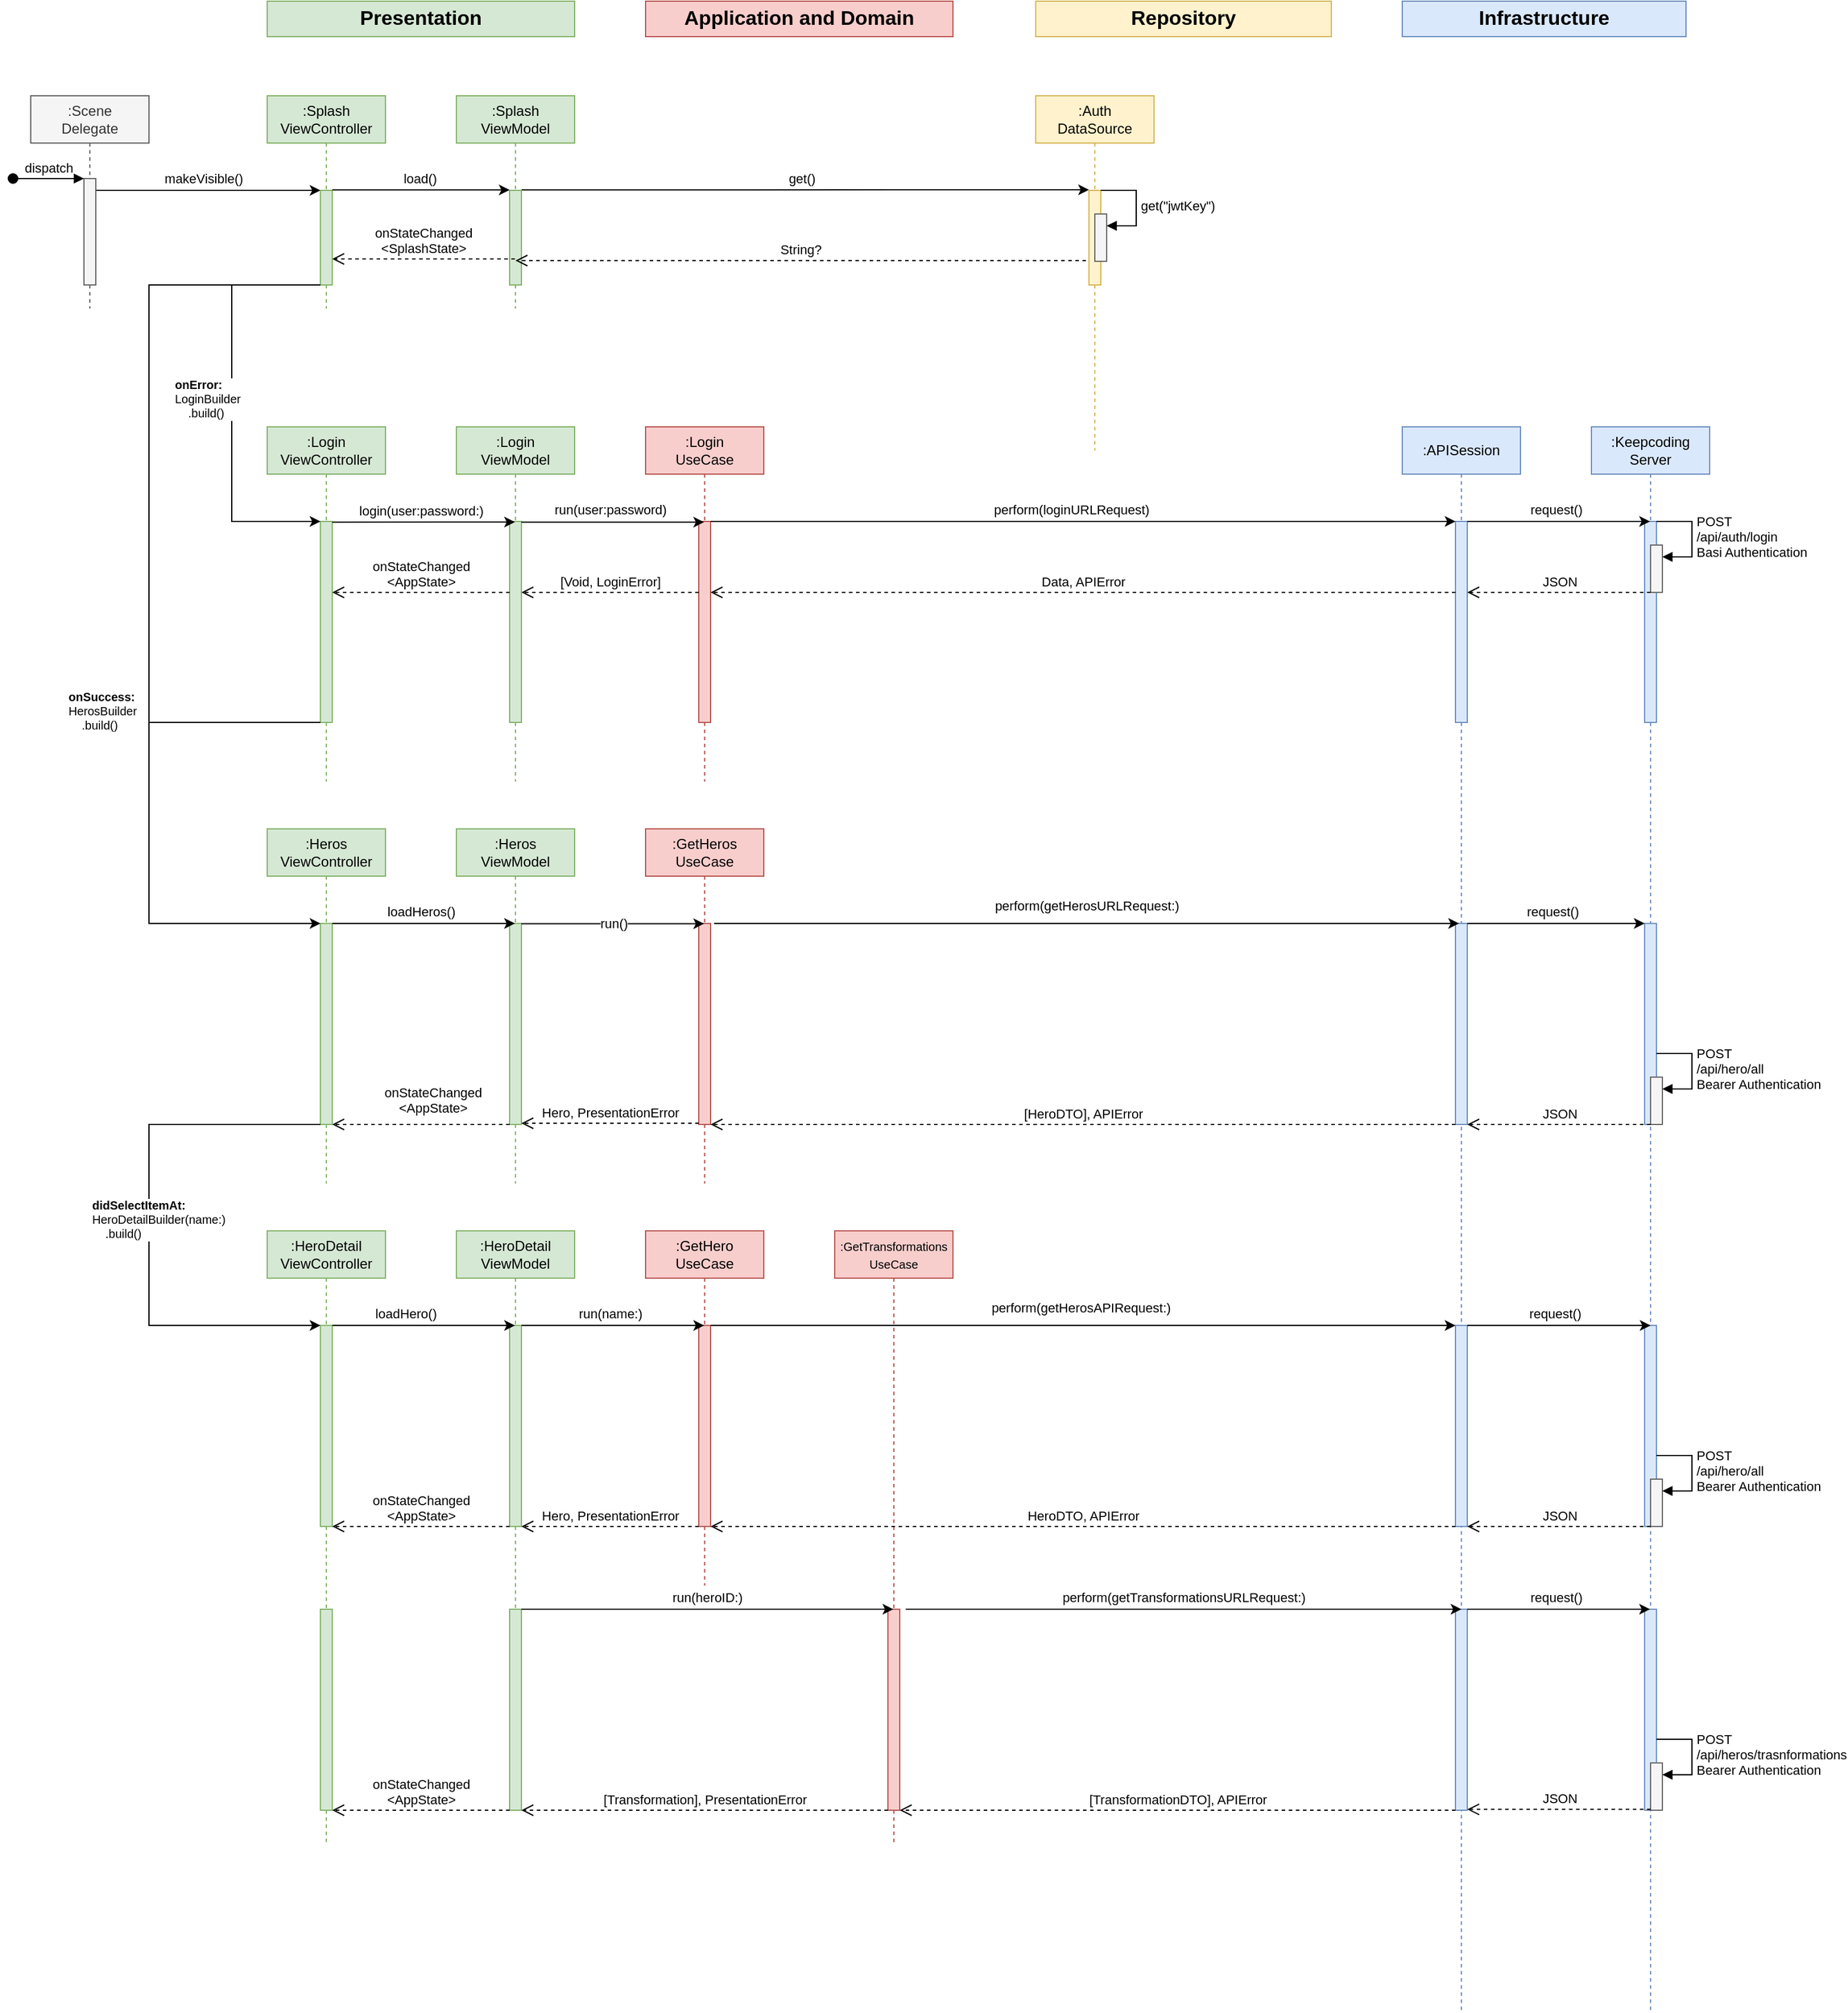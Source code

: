 <mxfile version="27.0.5">
  <diagram name="Page-1" id="2YBvvXClWsGukQMizWep">
    <mxGraphModel dx="1394" dy="775" grid="1" gridSize="10" guides="1" tooltips="1" connect="1" arrows="1" fold="1" page="1" pageScale="1" pageWidth="850" pageHeight="1100" math="0" shadow="0">
      <root>
        <mxCell id="0" />
        <mxCell id="1" parent="0" />
        <mxCell id="-SXkkcP5f_q2AOX-nkuU-11" value="makeVisible()" style="edgeStyle=elbowEdgeStyle;rounded=0;orthogonalLoop=1;jettySize=auto;html=1;elbow=horizontal;curved=0;" parent="1" source="aM9ryv3xv72pqoxQDRHE-1" edge="1">
          <mxGeometry x="-0.014" y="10" relative="1" as="geometry">
            <mxPoint x="330" y="200" as="sourcePoint" />
            <mxPoint x="505" y="199.997" as="targetPoint" />
            <mxPoint as="offset" />
            <Array as="points">
              <mxPoint x="360" y="210" />
            </Array>
          </mxGeometry>
        </mxCell>
        <mxCell id="aM9ryv3xv72pqoxQDRHE-1" value=":Scene&lt;div&gt;Delegate&lt;/div&gt;" style="shape=umlLifeline;perimeter=lifelinePerimeter;whiteSpace=wrap;html=1;container=0;dropTarget=0;collapsible=0;recursiveResize=0;outlineConnect=0;portConstraint=eastwest;newEdgeStyle={&quot;edgeStyle&quot;:&quot;elbowEdgeStyle&quot;,&quot;elbow&quot;:&quot;vertical&quot;,&quot;curved&quot;:0,&quot;rounded&quot;:0};fillColor=#f5f5f5;fontColor=#333333;strokeColor=#666666;" parent="1" vertex="1">
          <mxGeometry x="260" y="120" width="100" height="180" as="geometry" />
        </mxCell>
        <mxCell id="aM9ryv3xv72pqoxQDRHE-2" value="" style="html=1;points=[];perimeter=orthogonalPerimeter;outlineConnect=0;targetShapes=umlLifeline;portConstraint=eastwest;newEdgeStyle={&quot;edgeStyle&quot;:&quot;elbowEdgeStyle&quot;,&quot;elbow&quot;:&quot;vertical&quot;,&quot;curved&quot;:0,&quot;rounded&quot;:0};fillColor=#f5f5f5;fontColor=#333333;strokeColor=#666666;" parent="aM9ryv3xv72pqoxQDRHE-1" vertex="1">
          <mxGeometry x="45" y="70" width="10" height="90" as="geometry" />
        </mxCell>
        <mxCell id="aM9ryv3xv72pqoxQDRHE-3" value="dispatch" style="html=1;verticalAlign=bottom;startArrow=oval;endArrow=block;startSize=8;edgeStyle=elbowEdgeStyle;elbow=vertical;curved=0;rounded=0;" parent="aM9ryv3xv72pqoxQDRHE-1" target="aM9ryv3xv72pqoxQDRHE-2" edge="1">
          <mxGeometry relative="1" as="geometry">
            <mxPoint x="-15" y="70" as="sourcePoint" />
          </mxGeometry>
        </mxCell>
        <mxCell id="aM9ryv3xv72pqoxQDRHE-5" value=":Login&lt;div&gt;ViewController&lt;/div&gt;" style="shape=umlLifeline;perimeter=lifelinePerimeter;whiteSpace=wrap;html=1;container=0;dropTarget=0;collapsible=0;recursiveResize=0;outlineConnect=0;portConstraint=eastwest;newEdgeStyle={&quot;edgeStyle&quot;:&quot;elbowEdgeStyle&quot;,&quot;elbow&quot;:&quot;vertical&quot;,&quot;curved&quot;:0,&quot;rounded&quot;:0};fillColor=#d5e8d4;strokeColor=#82b366;" parent="1" vertex="1">
          <mxGeometry x="460" y="400" width="100" height="300" as="geometry" />
        </mxCell>
        <mxCell id="aM9ryv3xv72pqoxQDRHE-6" value="" style="html=1;points=[];perimeter=orthogonalPerimeter;outlineConnect=0;targetShapes=umlLifeline;portConstraint=eastwest;newEdgeStyle={&quot;edgeStyle&quot;:&quot;elbowEdgeStyle&quot;,&quot;elbow&quot;:&quot;vertical&quot;,&quot;curved&quot;:0,&quot;rounded&quot;:0};fillColor=#d5e8d4;strokeColor=#82b366;" parent="aM9ryv3xv72pqoxQDRHE-5" vertex="1">
          <mxGeometry x="45" y="80" width="10" height="170" as="geometry" />
        </mxCell>
        <mxCell id="2vcO9atcq3-CdVQeZ948-4" value=":Heros&lt;div&gt;ViewController&lt;/div&gt;" style="shape=umlLifeline;perimeter=lifelinePerimeter;whiteSpace=wrap;html=1;container=0;dropTarget=0;collapsible=0;recursiveResize=0;outlineConnect=0;portConstraint=eastwest;newEdgeStyle={&quot;edgeStyle&quot;:&quot;elbowEdgeStyle&quot;,&quot;elbow&quot;:&quot;vertical&quot;,&quot;curved&quot;:0,&quot;rounded&quot;:0};fillColor=#d5e8d4;strokeColor=#82b366;" parent="1" vertex="1">
          <mxGeometry x="460" y="740" width="100" height="300" as="geometry" />
        </mxCell>
        <mxCell id="2vcO9atcq3-CdVQeZ948-5" value="" style="html=1;points=[];perimeter=orthogonalPerimeter;outlineConnect=0;targetShapes=umlLifeline;portConstraint=eastwest;newEdgeStyle={&quot;edgeStyle&quot;:&quot;elbowEdgeStyle&quot;,&quot;elbow&quot;:&quot;vertical&quot;,&quot;curved&quot;:0,&quot;rounded&quot;:0};fillColor=#d5e8d4;strokeColor=#82b366;" parent="2vcO9atcq3-CdVQeZ948-4" vertex="1">
          <mxGeometry x="45" y="80" width="10" height="170" as="geometry" />
        </mxCell>
        <mxCell id="2vcO9atcq3-CdVQeZ948-6" value=":Hero&lt;span style=&quot;background-color: transparent; color: light-dark(rgb(0, 0, 0), rgb(255, 255, 255));&quot;&gt;Detail&lt;/span&gt;&lt;div&gt;&lt;span style=&quot;background-color: transparent; color: light-dark(rgb(0, 0, 0), rgb(255, 255, 255));&quot;&gt;ViewController&lt;/span&gt;&lt;/div&gt;" style="shape=umlLifeline;perimeter=lifelinePerimeter;whiteSpace=wrap;html=1;container=0;dropTarget=0;collapsible=0;recursiveResize=0;outlineConnect=0;portConstraint=eastwest;newEdgeStyle={&quot;edgeStyle&quot;:&quot;elbowEdgeStyle&quot;,&quot;elbow&quot;:&quot;vertical&quot;,&quot;curved&quot;:0,&quot;rounded&quot;:0};fillColor=#d5e8d4;strokeColor=#82b366;" parent="1" vertex="1">
          <mxGeometry x="460" y="1080" width="100" height="520" as="geometry" />
        </mxCell>
        <mxCell id="2vcO9atcq3-CdVQeZ948-7" value="" style="html=1;points=[];perimeter=orthogonalPerimeter;outlineConnect=0;targetShapes=umlLifeline;portConstraint=eastwest;newEdgeStyle={&quot;edgeStyle&quot;:&quot;elbowEdgeStyle&quot;,&quot;elbow&quot;:&quot;vertical&quot;,&quot;curved&quot;:0,&quot;rounded&quot;:0};fillColor=#d5e8d4;strokeColor=#82b366;" parent="2vcO9atcq3-CdVQeZ948-6" vertex="1">
          <mxGeometry x="45" y="80" width="10" height="170" as="geometry" />
        </mxCell>
        <mxCell id="2vcO9atcq3-CdVQeZ948-10" value=":Login&lt;div&gt;UseCase&lt;/div&gt;" style="shape=umlLifeline;perimeter=lifelinePerimeter;whiteSpace=wrap;html=1;container=0;dropTarget=0;collapsible=0;recursiveResize=0;outlineConnect=0;portConstraint=eastwest;newEdgeStyle={&quot;edgeStyle&quot;:&quot;elbowEdgeStyle&quot;,&quot;elbow&quot;:&quot;vertical&quot;,&quot;curved&quot;:0,&quot;rounded&quot;:0};fillColor=#f8cecc;strokeColor=#b85450;" parent="1" vertex="1">
          <mxGeometry x="780" y="400" width="100" height="300" as="geometry" />
        </mxCell>
        <mxCell id="2vcO9atcq3-CdVQeZ948-11" value="" style="html=1;points=[];perimeter=orthogonalPerimeter;outlineConnect=0;targetShapes=umlLifeline;portConstraint=eastwest;newEdgeStyle={&quot;edgeStyle&quot;:&quot;elbowEdgeStyle&quot;,&quot;elbow&quot;:&quot;vertical&quot;,&quot;curved&quot;:0,&quot;rounded&quot;:0};fillColor=#f8cecc;strokeColor=#b85450;" parent="2vcO9atcq3-CdVQeZ948-10" vertex="1">
          <mxGeometry x="45" y="80" width="10" height="170" as="geometry" />
        </mxCell>
        <mxCell id="2vcO9atcq3-CdVQeZ948-12" value=":GetHeros&lt;div&gt;UseCase&lt;/div&gt;" style="shape=umlLifeline;perimeter=lifelinePerimeter;whiteSpace=wrap;html=1;container=0;dropTarget=0;collapsible=0;recursiveResize=0;outlineConnect=0;portConstraint=eastwest;newEdgeStyle={&quot;edgeStyle&quot;:&quot;elbowEdgeStyle&quot;,&quot;elbow&quot;:&quot;vertical&quot;,&quot;curved&quot;:0,&quot;rounded&quot;:0};fillColor=#f8cecc;strokeColor=#b85450;" parent="1" vertex="1">
          <mxGeometry x="780" y="740" width="100" height="300" as="geometry" />
        </mxCell>
        <mxCell id="2vcO9atcq3-CdVQeZ948-13" value="" style="html=1;points=[];perimeter=orthogonalPerimeter;outlineConnect=0;targetShapes=umlLifeline;portConstraint=eastwest;newEdgeStyle={&quot;edgeStyle&quot;:&quot;elbowEdgeStyle&quot;,&quot;elbow&quot;:&quot;vertical&quot;,&quot;curved&quot;:0,&quot;rounded&quot;:0};fillColor=#f8cecc;strokeColor=#b85450;" parent="2vcO9atcq3-CdVQeZ948-12" vertex="1">
          <mxGeometry x="45" y="80" width="10" height="170" as="geometry" />
        </mxCell>
        <mxCell id="2vcO9atcq3-CdVQeZ948-14" value=":GetHero&lt;div&gt;UseCase&lt;/div&gt;" style="shape=umlLifeline;perimeter=lifelinePerimeter;whiteSpace=wrap;html=1;container=0;dropTarget=0;collapsible=0;recursiveResize=0;outlineConnect=0;portConstraint=eastwest;newEdgeStyle={&quot;edgeStyle&quot;:&quot;elbowEdgeStyle&quot;,&quot;elbow&quot;:&quot;vertical&quot;,&quot;curved&quot;:0,&quot;rounded&quot;:0};fillColor=#f8cecc;strokeColor=#b85450;" parent="1" vertex="1">
          <mxGeometry x="780" y="1080" width="100" height="300" as="geometry" />
        </mxCell>
        <mxCell id="2vcO9atcq3-CdVQeZ948-15" value="" style="html=1;points=[];perimeter=orthogonalPerimeter;outlineConnect=0;targetShapes=umlLifeline;portConstraint=eastwest;newEdgeStyle={&quot;edgeStyle&quot;:&quot;elbowEdgeStyle&quot;,&quot;elbow&quot;:&quot;vertical&quot;,&quot;curved&quot;:0,&quot;rounded&quot;:0};fillColor=#f8cecc;strokeColor=#b85450;" parent="2vcO9atcq3-CdVQeZ948-14" vertex="1">
          <mxGeometry x="45" y="80" width="10" height="170" as="geometry" />
        </mxCell>
        <mxCell id="2vcO9atcq3-CdVQeZ948-16" value="&lt;font style=&quot;font-size: 10px;&quot;&gt;:GetTransformations&lt;/font&gt;&lt;div&gt;&lt;font style=&quot;font-size: 10px;&quot;&gt;UseCase&lt;/font&gt;&lt;/div&gt;" style="shape=umlLifeline;perimeter=lifelinePerimeter;whiteSpace=wrap;html=1;container=0;dropTarget=0;collapsible=0;recursiveResize=0;outlineConnect=0;portConstraint=eastwest;newEdgeStyle={&quot;edgeStyle&quot;:&quot;elbowEdgeStyle&quot;,&quot;elbow&quot;:&quot;vertical&quot;,&quot;curved&quot;:0,&quot;rounded&quot;:0};fillColor=#f8cecc;strokeColor=#b85450;" parent="1" vertex="1">
          <mxGeometry x="940" y="1080" width="100" height="520" as="geometry" />
        </mxCell>
        <mxCell id="2vcO9atcq3-CdVQeZ948-17" value="" style="html=1;points=[];perimeter=orthogonalPerimeter;outlineConnect=0;targetShapes=umlLifeline;portConstraint=eastwest;newEdgeStyle={&quot;edgeStyle&quot;:&quot;elbowEdgeStyle&quot;,&quot;elbow&quot;:&quot;vertical&quot;,&quot;curved&quot;:0,&quot;rounded&quot;:0};fillColor=#f8cecc;strokeColor=#b85450;" parent="2vcO9atcq3-CdVQeZ948-16" vertex="1">
          <mxGeometry x="45" y="320" width="10" height="170" as="geometry" />
        </mxCell>
        <mxCell id="2vcO9atcq3-CdVQeZ948-20" value=":Login&lt;div&gt;ViewModel&lt;/div&gt;" style="shape=umlLifeline;perimeter=lifelinePerimeter;whiteSpace=wrap;html=1;container=0;dropTarget=0;collapsible=0;recursiveResize=0;outlineConnect=0;portConstraint=eastwest;newEdgeStyle={&quot;edgeStyle&quot;:&quot;elbowEdgeStyle&quot;,&quot;elbow&quot;:&quot;vertical&quot;,&quot;curved&quot;:0,&quot;rounded&quot;:0};fillColor=#d5e8d4;strokeColor=#82b366;" parent="1" vertex="1">
          <mxGeometry x="620" y="400" width="100" height="300" as="geometry" />
        </mxCell>
        <mxCell id="2vcO9atcq3-CdVQeZ948-21" value="" style="html=1;points=[];perimeter=orthogonalPerimeter;outlineConnect=0;targetShapes=umlLifeline;portConstraint=eastwest;newEdgeStyle={&quot;edgeStyle&quot;:&quot;elbowEdgeStyle&quot;,&quot;elbow&quot;:&quot;vertical&quot;,&quot;curved&quot;:0,&quot;rounded&quot;:0};fillColor=#d5e8d4;strokeColor=#82b366;" parent="2vcO9atcq3-CdVQeZ948-20" vertex="1">
          <mxGeometry x="45" y="80" width="10" height="170" as="geometry" />
        </mxCell>
        <mxCell id="2vcO9atcq3-CdVQeZ948-24" value=":Keepcoding&lt;br&gt;&lt;div&gt;Server&lt;/div&gt;" style="shape=umlLifeline;perimeter=lifelinePerimeter;whiteSpace=wrap;html=1;container=0;dropTarget=0;collapsible=0;recursiveResize=0;outlineConnect=0;portConstraint=eastwest;newEdgeStyle={&quot;edgeStyle&quot;:&quot;elbowEdgeStyle&quot;,&quot;elbow&quot;:&quot;vertical&quot;,&quot;curved&quot;:0,&quot;rounded&quot;:0};fillColor=#dae8fc;strokeColor=#6c8ebf;" parent="1" vertex="1">
          <mxGeometry x="1580" y="400" width="100" height="1340" as="geometry" />
        </mxCell>
        <mxCell id="2vcO9atcq3-CdVQeZ948-25" value="" style="html=1;points=[];perimeter=orthogonalPerimeter;outlineConnect=0;targetShapes=umlLifeline;portConstraint=eastwest;newEdgeStyle={&quot;edgeStyle&quot;:&quot;elbowEdgeStyle&quot;,&quot;elbow&quot;:&quot;vertical&quot;,&quot;curved&quot;:0,&quot;rounded&quot;:0};fillColor=#dae8fc;strokeColor=#6c8ebf;" parent="2vcO9atcq3-CdVQeZ948-24" vertex="1">
          <mxGeometry x="45" y="80" width="10" height="170" as="geometry" />
        </mxCell>
        <mxCell id="2vcO9atcq3-CdVQeZ948-62" value="" style="html=1;points=[[0,0,0,0,5],[0,1,0,0,-5],[1,0,0,0,5],[1,1,0,0,-5]];perimeter=orthogonalPerimeter;outlineConnect=0;targetShapes=umlLifeline;portConstraint=eastwest;newEdgeStyle={&quot;curved&quot;:0,&quot;rounded&quot;:0};fillColor=#f5f5f5;strokeColor=#666666;fontColor=#333333;" parent="2vcO9atcq3-CdVQeZ948-24" vertex="1">
          <mxGeometry x="50" y="100" width="10" height="40" as="geometry" />
        </mxCell>
        <mxCell id="2vcO9atcq3-CdVQeZ948-63" value="POST&lt;div&gt;/api/auth/login&lt;/div&gt;&lt;div&gt;Basi Authentication&lt;/div&gt;" style="html=1;align=left;spacingLeft=2;endArrow=block;rounded=0;edgeStyle=orthogonalEdgeStyle;curved=0;rounded=0;" parent="2vcO9atcq3-CdVQeZ948-24" target="2vcO9atcq3-CdVQeZ948-62" edge="1">
          <mxGeometry relative="1" as="geometry">
            <mxPoint x="55" y="80" as="sourcePoint" />
            <Array as="points">
              <mxPoint x="85" y="110" />
            </Array>
          </mxGeometry>
        </mxCell>
        <mxCell id="2vcO9atcq3-CdVQeZ948-87" value="" style="html=1;points=[];perimeter=orthogonalPerimeter;outlineConnect=0;targetShapes=umlLifeline;portConstraint=eastwest;newEdgeStyle={&quot;edgeStyle&quot;:&quot;elbowEdgeStyle&quot;,&quot;elbow&quot;:&quot;vertical&quot;,&quot;curved&quot;:0,&quot;rounded&quot;:0};fillColor=#dae8fc;strokeColor=#6c8ebf;" parent="2vcO9atcq3-CdVQeZ948-24" vertex="1">
          <mxGeometry x="45" y="420" width="10" height="170" as="geometry" />
        </mxCell>
        <mxCell id="2vcO9atcq3-CdVQeZ948-84" value="" style="html=1;points=[[0,0,0,0,5],[0,1,0,0,-5],[1,0,0,0,5],[1,1,0,0,-5]];perimeter=orthogonalPerimeter;outlineConnect=0;targetShapes=umlLifeline;portConstraint=eastwest;newEdgeStyle={&quot;curved&quot;:0,&quot;rounded&quot;:0};fillColor=#f5f5f5;fontColor=#333333;strokeColor=#666666;" parent="2vcO9atcq3-CdVQeZ948-24" vertex="1">
          <mxGeometry x="50" y="550" width="10" height="40" as="geometry" />
        </mxCell>
        <mxCell id="2vcO9atcq3-CdVQeZ948-85" value="POST&lt;div&gt;/api/hero/all&lt;/div&gt;&lt;div&gt;Bearer Authentication&lt;/div&gt;" style="html=1;align=left;spacingLeft=2;endArrow=block;rounded=0;edgeStyle=orthogonalEdgeStyle;curved=0;rounded=0;" parent="2vcO9atcq3-CdVQeZ948-24" target="2vcO9atcq3-CdVQeZ948-84" edge="1">
          <mxGeometry relative="1" as="geometry">
            <mxPoint x="55" y="530" as="sourcePoint" />
            <Array as="points">
              <mxPoint x="85" y="560" />
            </Array>
          </mxGeometry>
        </mxCell>
        <mxCell id="W0oevVWpfDYC1-zcSMYY-36" value="" style="html=1;points=[];perimeter=orthogonalPerimeter;outlineConnect=0;targetShapes=umlLifeline;portConstraint=eastwest;newEdgeStyle={&quot;edgeStyle&quot;:&quot;elbowEdgeStyle&quot;,&quot;elbow&quot;:&quot;vertical&quot;,&quot;curved&quot;:0,&quot;rounded&quot;:0};fillColor=#dae8fc;strokeColor=#6c8ebf;" parent="2vcO9atcq3-CdVQeZ948-24" vertex="1">
          <mxGeometry x="45" y="760" width="10" height="170" as="geometry" />
        </mxCell>
        <mxCell id="W0oevVWpfDYC1-zcSMYY-37" value="" style="html=1;points=[[0,0,0,0,5],[0,1,0,0,-5],[1,0,0,0,5],[1,1,0,0,-5]];perimeter=orthogonalPerimeter;outlineConnect=0;targetShapes=umlLifeline;portConstraint=eastwest;newEdgeStyle={&quot;curved&quot;:0,&quot;rounded&quot;:0};fillColor=#f5f5f5;fontColor=#333333;strokeColor=#666666;" parent="2vcO9atcq3-CdVQeZ948-24" vertex="1">
          <mxGeometry x="50" y="890" width="10" height="40" as="geometry" />
        </mxCell>
        <mxCell id="W0oevVWpfDYC1-zcSMYY-38" value="POST&lt;div&gt;/api/hero/all&lt;/div&gt;&lt;div&gt;Bearer Authentication&lt;/div&gt;" style="html=1;align=left;spacingLeft=2;endArrow=block;rounded=0;edgeStyle=orthogonalEdgeStyle;curved=0;rounded=0;" parent="2vcO9atcq3-CdVQeZ948-24" target="W0oevVWpfDYC1-zcSMYY-37" edge="1">
          <mxGeometry relative="1" as="geometry">
            <mxPoint x="55" y="870" as="sourcePoint" />
            <Array as="points">
              <mxPoint x="85" y="900" />
            </Array>
          </mxGeometry>
        </mxCell>
        <mxCell id="W0oevVWpfDYC1-zcSMYY-68" value="" style="html=1;points=[];perimeter=orthogonalPerimeter;outlineConnect=0;targetShapes=umlLifeline;portConstraint=eastwest;newEdgeStyle={&quot;edgeStyle&quot;:&quot;elbowEdgeStyle&quot;,&quot;elbow&quot;:&quot;vertical&quot;,&quot;curved&quot;:0,&quot;rounded&quot;:0};fillColor=#dae8fc;strokeColor=#6c8ebf;" parent="2vcO9atcq3-CdVQeZ948-24" vertex="1">
          <mxGeometry x="45" y="1000" width="10" height="170" as="geometry" />
        </mxCell>
        <mxCell id="W0oevVWpfDYC1-zcSMYY-69" value="" style="html=1;points=[[0,0,0,0,5],[0,1,0,0,-5],[1,0,0,0,5],[1,1,0,0,-5]];perimeter=orthogonalPerimeter;outlineConnect=0;targetShapes=umlLifeline;portConstraint=eastwest;newEdgeStyle={&quot;curved&quot;:0,&quot;rounded&quot;:0};fillColor=#f5f5f5;fontColor=#333333;strokeColor=#666666;" parent="2vcO9atcq3-CdVQeZ948-24" vertex="1">
          <mxGeometry x="50" y="1130" width="10" height="40" as="geometry" />
        </mxCell>
        <mxCell id="W0oevVWpfDYC1-zcSMYY-70" value="POST&lt;div&gt;/api/heros/trasnformations&lt;/div&gt;&lt;div&gt;Bearer Authentication&lt;/div&gt;" style="html=1;align=left;spacingLeft=2;endArrow=block;rounded=0;edgeStyle=orthogonalEdgeStyle;curved=0;rounded=0;" parent="2vcO9atcq3-CdVQeZ948-24" target="W0oevVWpfDYC1-zcSMYY-69" edge="1">
          <mxGeometry relative="1" as="geometry">
            <mxPoint x="55" y="1110" as="sourcePoint" />
            <Array as="points">
              <mxPoint x="85" y="1140" />
            </Array>
          </mxGeometry>
        </mxCell>
        <mxCell id="2vcO9atcq3-CdVQeZ948-26" value=":Heros&lt;div&gt;ViewModel&lt;/div&gt;" style="shape=umlLifeline;perimeter=lifelinePerimeter;whiteSpace=wrap;html=1;container=0;dropTarget=0;collapsible=0;recursiveResize=0;outlineConnect=0;portConstraint=eastwest;newEdgeStyle={&quot;edgeStyle&quot;:&quot;elbowEdgeStyle&quot;,&quot;elbow&quot;:&quot;vertical&quot;,&quot;curved&quot;:0,&quot;rounded&quot;:0};fillColor=#d5e8d4;strokeColor=#82b366;" parent="1" vertex="1">
          <mxGeometry x="620" y="740" width="100" height="300" as="geometry" />
        </mxCell>
        <mxCell id="2vcO9atcq3-CdVQeZ948-27" value="" style="html=1;points=[];perimeter=orthogonalPerimeter;outlineConnect=0;targetShapes=umlLifeline;portConstraint=eastwest;newEdgeStyle={&quot;edgeStyle&quot;:&quot;elbowEdgeStyle&quot;,&quot;elbow&quot;:&quot;vertical&quot;,&quot;curved&quot;:0,&quot;rounded&quot;:0};fillColor=#d5e8d4;strokeColor=#82b366;" parent="2vcO9atcq3-CdVQeZ948-26" vertex="1">
          <mxGeometry x="45" y="80" width="10" height="170" as="geometry" />
        </mxCell>
        <mxCell id="2vcO9atcq3-CdVQeZ948-30" value=":Hero&lt;span style=&quot;background-color: transparent; color: light-dark(rgb(0, 0, 0), rgb(255, 255, 255));&quot;&gt;Detail&lt;/span&gt;&lt;div&gt;&lt;span style=&quot;background-color: transparent; color: light-dark(rgb(0, 0, 0), rgb(255, 255, 255));&quot;&gt;ViewModel&lt;/span&gt;&lt;/div&gt;" style="shape=umlLifeline;perimeter=lifelinePerimeter;whiteSpace=wrap;html=1;container=0;dropTarget=0;collapsible=0;recursiveResize=0;outlineConnect=0;portConstraint=eastwest;newEdgeStyle={&quot;edgeStyle&quot;:&quot;elbowEdgeStyle&quot;,&quot;elbow&quot;:&quot;vertical&quot;,&quot;curved&quot;:0,&quot;rounded&quot;:0};fillColor=#d5e8d4;strokeColor=#82b366;" parent="1" vertex="1">
          <mxGeometry x="620" y="1080" width="100" height="490" as="geometry" />
        </mxCell>
        <mxCell id="2vcO9atcq3-CdVQeZ948-31" value="" style="html=1;points=[];perimeter=orthogonalPerimeter;outlineConnect=0;targetShapes=umlLifeline;portConstraint=eastwest;newEdgeStyle={&quot;edgeStyle&quot;:&quot;elbowEdgeStyle&quot;,&quot;elbow&quot;:&quot;vertical&quot;,&quot;curved&quot;:0,&quot;rounded&quot;:0};fillColor=#d5e8d4;strokeColor=#82b366;" parent="2vcO9atcq3-CdVQeZ948-30" vertex="1">
          <mxGeometry x="45" y="80" width="10" height="170" as="geometry" />
        </mxCell>
        <mxCell id="W0oevVWpfDYC1-zcSMYY-53" value="" style="html=1;points=[];perimeter=orthogonalPerimeter;outlineConnect=0;targetShapes=umlLifeline;portConstraint=eastwest;newEdgeStyle={&quot;edgeStyle&quot;:&quot;elbowEdgeStyle&quot;,&quot;elbow&quot;:&quot;vertical&quot;,&quot;curved&quot;:0,&quot;rounded&quot;:0};fillColor=#d5e8d4;strokeColor=#82b366;" parent="2vcO9atcq3-CdVQeZ948-30" vertex="1">
          <mxGeometry x="45" y="320" width="10" height="170" as="geometry" />
        </mxCell>
        <mxCell id="2vcO9atcq3-CdVQeZ948-34" value="Presentation" style="text;html=1;align=center;verticalAlign=middle;whiteSpace=wrap;rounded=0;fontSize=17;fontStyle=1;fillColor=#d5e8d4;strokeColor=#82b366;" parent="1" vertex="1">
          <mxGeometry x="460" y="40" width="260" height="30" as="geometry" />
        </mxCell>
        <mxCell id="2vcO9atcq3-CdVQeZ948-35" value="Application and Domain" style="text;html=1;align=center;verticalAlign=middle;whiteSpace=wrap;rounded=0;fontSize=17;fontStyle=1;fillColor=#f8cecc;strokeColor=#b85450;" parent="1" vertex="1">
          <mxGeometry x="780" y="40" width="260" height="30" as="geometry" />
        </mxCell>
        <mxCell id="2vcO9atcq3-CdVQeZ948-36" value="Repository" style="text;html=1;align=center;verticalAlign=middle;whiteSpace=wrap;rounded=0;fontSize=17;fontStyle=1;fillColor=#fff2cc;strokeColor=#d6b656;" parent="1" vertex="1">
          <mxGeometry x="1110" y="40" width="250" height="30" as="geometry" />
        </mxCell>
        <mxCell id="2vcO9atcq3-CdVQeZ948-37" value=":APISession" style="shape=umlLifeline;perimeter=lifelinePerimeter;whiteSpace=wrap;html=1;container=0;dropTarget=0;collapsible=0;recursiveResize=0;outlineConnect=0;portConstraint=eastwest;newEdgeStyle={&quot;edgeStyle&quot;:&quot;elbowEdgeStyle&quot;,&quot;elbow&quot;:&quot;vertical&quot;,&quot;curved&quot;:0,&quot;rounded&quot;:0};fillColor=#dae8fc;strokeColor=#6c8ebf;" parent="1" vertex="1">
          <mxGeometry x="1420" y="400" width="100" height="1340" as="geometry" />
        </mxCell>
        <mxCell id="2vcO9atcq3-CdVQeZ948-38" value="" style="html=1;points=[];perimeter=orthogonalPerimeter;outlineConnect=0;targetShapes=umlLifeline;portConstraint=eastwest;newEdgeStyle={&quot;edgeStyle&quot;:&quot;elbowEdgeStyle&quot;,&quot;elbow&quot;:&quot;vertical&quot;,&quot;curved&quot;:0,&quot;rounded&quot;:0};fillColor=#dae8fc;strokeColor=#6c8ebf;" parent="2vcO9atcq3-CdVQeZ948-37" vertex="1">
          <mxGeometry x="45" y="80" width="10" height="170" as="geometry" />
        </mxCell>
        <mxCell id="2vcO9atcq3-CdVQeZ948-81" value="" style="html=1;points=[];perimeter=orthogonalPerimeter;outlineConnect=0;targetShapes=umlLifeline;portConstraint=eastwest;newEdgeStyle={&quot;edgeStyle&quot;:&quot;elbowEdgeStyle&quot;,&quot;elbow&quot;:&quot;vertical&quot;,&quot;curved&quot;:0,&quot;rounded&quot;:0};fillColor=#dae8fc;strokeColor=#6c8ebf;" parent="2vcO9atcq3-CdVQeZ948-37" vertex="1">
          <mxGeometry x="45" y="420" width="10" height="170" as="geometry" />
        </mxCell>
        <mxCell id="W0oevVWpfDYC1-zcSMYY-33" value="" style="html=1;points=[];perimeter=orthogonalPerimeter;outlineConnect=0;targetShapes=umlLifeline;portConstraint=eastwest;newEdgeStyle={&quot;edgeStyle&quot;:&quot;elbowEdgeStyle&quot;,&quot;elbow&quot;:&quot;vertical&quot;,&quot;curved&quot;:0,&quot;rounded&quot;:0};fillColor=#dae8fc;strokeColor=#6c8ebf;" parent="2vcO9atcq3-CdVQeZ948-37" vertex="1">
          <mxGeometry x="45" y="760" width="10" height="170" as="geometry" />
        </mxCell>
        <mxCell id="W0oevVWpfDYC1-zcSMYY-55" value="" style="html=1;points=[];perimeter=orthogonalPerimeter;outlineConnect=0;targetShapes=umlLifeline;portConstraint=eastwest;newEdgeStyle={&quot;edgeStyle&quot;:&quot;elbowEdgeStyle&quot;,&quot;elbow&quot;:&quot;vertical&quot;,&quot;curved&quot;:0,&quot;rounded&quot;:0};fillColor=#dae8fc;strokeColor=#6c8ebf;" parent="2vcO9atcq3-CdVQeZ948-37" vertex="1">
          <mxGeometry x="45" y="1000" width="10" height="170" as="geometry" />
        </mxCell>
        <mxCell id="2vcO9atcq3-CdVQeZ948-39" value="Infrastructure" style="text;html=1;align=center;verticalAlign=middle;whiteSpace=wrap;rounded=0;fontSize=17;fontStyle=1;fillColor=#dae8fc;strokeColor=#6c8ebf;" parent="1" vertex="1">
          <mxGeometry x="1420" y="40" width="240" height="30" as="geometry" />
        </mxCell>
        <mxCell id="2vcO9atcq3-CdVQeZ948-46" value="login(user:password:)" style="edgeStyle=elbowEdgeStyle;rounded=0;orthogonalLoop=1;jettySize=auto;html=1;elbow=vertical;curved=0;" parent="1" edge="1">
          <mxGeometry x="-0.029" y="10" relative="1" as="geometry">
            <mxPoint x="515" y="480.609" as="sourcePoint" />
            <mxPoint x="669.5" y="480.609" as="targetPoint" />
            <mxPoint as="offset" />
          </mxGeometry>
        </mxCell>
        <mxCell id="2vcO9atcq3-CdVQeZ948-50" value="run(user:password)" style="edgeStyle=elbowEdgeStyle;rounded=0;orthogonalLoop=1;jettySize=auto;html=1;elbow=horizontal;curved=0;" parent="1" edge="1">
          <mxGeometry x="-0.029" y="11" relative="1" as="geometry">
            <mxPoint x="675" y="480.609" as="sourcePoint" />
            <mxPoint x="829.5" y="480.609" as="targetPoint" />
            <mxPoint as="offset" />
          </mxGeometry>
        </mxCell>
        <mxCell id="2vcO9atcq3-CdVQeZ948-53" value="get()" style="edgeStyle=elbowEdgeStyle;rounded=0;orthogonalLoop=1;jettySize=auto;html=1;elbow=vertical;curved=0;" parent="1" edge="1">
          <mxGeometry x="-0.014" y="10" relative="1" as="geometry">
            <mxPoint x="675" y="199.667" as="sourcePoint" />
            <mxPoint x="1155" y="199.667" as="targetPoint" />
            <mxPoint as="offset" />
          </mxGeometry>
        </mxCell>
        <mxCell id="2vcO9atcq3-CdVQeZ948-57" value=":Auth&lt;div&gt;DataSource&lt;/div&gt;" style="shape=umlLifeline;perimeter=lifelinePerimeter;whiteSpace=wrap;html=1;container=0;dropTarget=0;collapsible=0;recursiveResize=0;outlineConnect=0;portConstraint=eastwest;newEdgeStyle={&quot;edgeStyle&quot;:&quot;elbowEdgeStyle&quot;,&quot;elbow&quot;:&quot;vertical&quot;,&quot;curved&quot;:0,&quot;rounded&quot;:0};fillColor=#fff2cc;strokeColor=#d6b656;" parent="1" vertex="1">
          <mxGeometry x="1110" y="120" width="100" height="300" as="geometry" />
        </mxCell>
        <mxCell id="2vcO9atcq3-CdVQeZ948-58" value="" style="html=1;points=[];perimeter=orthogonalPerimeter;outlineConnect=0;targetShapes=umlLifeline;portConstraint=eastwest;newEdgeStyle={&quot;edgeStyle&quot;:&quot;elbowEdgeStyle&quot;,&quot;elbow&quot;:&quot;vertical&quot;,&quot;curved&quot;:0,&quot;rounded&quot;:0};fillColor=#fff2cc;strokeColor=#d6b656;" parent="2vcO9atcq3-CdVQeZ948-57" vertex="1">
          <mxGeometry x="45" y="80" width="10" height="80" as="geometry" />
        </mxCell>
        <mxCell id="W0oevVWpfDYC1-zcSMYY-15" value="" style="html=1;points=[[0,0,0,0,5],[0,1,0,0,-5],[1,0,0,0,5],[1,1,0,0,-5]];perimeter=orthogonalPerimeter;outlineConnect=0;targetShapes=umlLifeline;portConstraint=eastwest;newEdgeStyle={&quot;curved&quot;:0,&quot;rounded&quot;:0};fillColor=#f5f5f5;fontColor=#333333;strokeColor=#666666;" parent="2vcO9atcq3-CdVQeZ948-57" vertex="1">
          <mxGeometry x="50" y="100" width="10" height="40" as="geometry" />
        </mxCell>
        <mxCell id="W0oevVWpfDYC1-zcSMYY-16" value="get(&quot;jwtKey&quot;)" style="html=1;align=left;spacingLeft=2;endArrow=block;rounded=0;edgeStyle=orthogonalEdgeStyle;curved=0;rounded=0;" parent="2vcO9atcq3-CdVQeZ948-57" target="W0oevVWpfDYC1-zcSMYY-15" edge="1">
          <mxGeometry relative="1" as="geometry">
            <mxPoint x="55" y="80" as="sourcePoint" />
            <Array as="points">
              <mxPoint x="85" y="110" />
            </Array>
          </mxGeometry>
        </mxCell>
        <mxCell id="2vcO9atcq3-CdVQeZ948-64" value="JSON" style="html=1;verticalAlign=bottom;endArrow=open;dashed=1;endSize=8;curved=0;rounded=0;" parent="1" target="2vcO9atcq3-CdVQeZ948-38" edge="1">
          <mxGeometry relative="1" as="geometry">
            <mxPoint x="1630" y="540" as="sourcePoint" />
            <mxPoint x="1480.0" y="540" as="targetPoint" />
          </mxGeometry>
        </mxCell>
        <mxCell id="2vcO9atcq3-CdVQeZ948-69" value="&lt;span style=&quot;color: rgb(0, 0, 0); font-family: Helvetica; font-size: 11px; font-style: normal; font-variant-ligatures: normal; font-variant-caps: normal; font-weight: 400; letter-spacing: normal; orphans: 2; text-align: center; text-indent: 0px; text-transform: none; widows: 2; word-spacing: 0px; -webkit-text-stroke-width: 0px; white-space: nowrap; background-color: rgb(255, 255, 255); text-decoration-thickness: initial; text-decoration-style: initial; text-decoration-color: initial; display: inline !important; float: none;&quot;&gt;[Void, LoginError]&lt;/span&gt;" style="html=1;verticalAlign=bottom;endArrow=open;dashed=1;endSize=8;curved=0;rounded=0;" parent="1" edge="1">
          <mxGeometry relative="1" as="geometry">
            <mxPoint x="825.0" y="540" as="sourcePoint" />
            <mxPoint x="675.0" y="540" as="targetPoint" />
          </mxGeometry>
        </mxCell>
        <mxCell id="2vcO9atcq3-CdVQeZ948-70" value="onStateChanged&lt;div&gt;&amp;lt;AppState&amp;gt;&lt;/div&gt;" style="html=1;verticalAlign=bottom;endArrow=open;dashed=1;endSize=8;curved=0;rounded=0;" parent="1" edge="1">
          <mxGeometry relative="1" as="geometry">
            <mxPoint x="665" y="540" as="sourcePoint" />
            <mxPoint x="515" y="540" as="targetPoint" />
          </mxGeometry>
        </mxCell>
        <mxCell id="2vcO9atcq3-CdVQeZ948-71" value="&lt;div&gt;&lt;b&gt;onSuccess:&lt;/b&gt;&lt;/div&gt;HerosBuilder&lt;div&gt;&amp;nbsp; &amp;nbsp; .build()&lt;/div&gt;" style="rounded=0;orthogonalLoop=1;jettySize=auto;html=1;edgeStyle=orthogonalEdgeStyle;elbow=vertical;fontSize=10;align=left;labelBackgroundColor=#FFFFFF;" parent="1" target="2vcO9atcq3-CdVQeZ948-5" edge="1">
          <mxGeometry x="-1" y="-71" relative="1" as="geometry">
            <mxPoint x="360" y="650" as="sourcePoint" />
            <mxPoint x="400" y="1004.98" as="targetPoint" />
            <Array as="points">
              <mxPoint x="360" y="650" />
              <mxPoint x="360" y="820" />
            </Array>
            <mxPoint x="1" y="-10" as="offset" />
          </mxGeometry>
        </mxCell>
        <mxCell id="2vcO9atcq3-CdVQeZ948-72" value="loadHeros()" style="edgeStyle=elbowEdgeStyle;rounded=0;orthogonalLoop=1;jettySize=auto;html=1;elbow=vertical;curved=0;" parent="1" source="2vcO9atcq3-CdVQeZ948-5" target="2vcO9atcq3-CdVQeZ948-26" edge="1">
          <mxGeometry x="-0.029" y="10" relative="1" as="geometry">
            <Array as="points">
              <mxPoint x="590" y="820" />
            </Array>
            <mxPoint as="offset" />
          </mxGeometry>
        </mxCell>
        <mxCell id="2vcO9atcq3-CdVQeZ948-73" value="run()" style="edgeStyle=elbowEdgeStyle;rounded=0;orthogonalLoop=1;jettySize=auto;html=1;elbow=horizontal;curved=0;" parent="1" edge="1">
          <mxGeometry relative="1" as="geometry">
            <mxPoint x="675.0" y="820.238" as="sourcePoint" />
            <mxPoint x="829.5" y="820.238" as="targetPoint" />
          </mxGeometry>
        </mxCell>
        <mxCell id="2vcO9atcq3-CdVQeZ948-82" value="perform(getHerosURLRequest:)" style="edgeStyle=elbowEdgeStyle;rounded=0;orthogonalLoop=1;jettySize=auto;html=1;elbow=vertical;curved=0;" parent="1" edge="1">
          <mxGeometry y="15" relative="1" as="geometry">
            <mxPoint x="838" y="820.005" as="sourcePoint" />
            <mxPoint x="1468" y="820.005" as="targetPoint" />
            <mxPoint as="offset" />
          </mxGeometry>
        </mxCell>
        <mxCell id="2vcO9atcq3-CdVQeZ948-83" value="[HeroDTO], APIError" style="html=1;verticalAlign=bottom;endArrow=open;dashed=1;endSize=8;curved=0;rounded=0;" parent="1" source="2vcO9atcq3-CdVQeZ948-81" edge="1">
          <mxGeometry relative="1" as="geometry">
            <mxPoint x="1450" y="990" as="sourcePoint" />
            <mxPoint x="835" y="990" as="targetPoint" />
          </mxGeometry>
        </mxCell>
        <mxCell id="2vcO9atcq3-CdVQeZ948-86" value="" style="edgeStyle=elbowEdgeStyle;rounded=0;orthogonalLoop=1;jettySize=auto;html=1;elbow=vertical;curved=0;" parent="1" edge="1">
          <mxGeometry relative="1" as="geometry">
            <mxPoint x="1475" y="819.999" as="sourcePoint" />
            <mxPoint x="1625.0" y="820.019" as="targetPoint" />
          </mxGeometry>
        </mxCell>
        <mxCell id="W0oevVWpfDYC1-zcSMYY-14" value="request()" style="edgeLabel;html=1;align=center;verticalAlign=middle;resizable=0;points=[];" parent="2vcO9atcq3-CdVQeZ948-86" vertex="1" connectable="0">
          <mxGeometry x="-0.139" y="-1" relative="1" as="geometry">
            <mxPoint x="7" y="-11" as="offset" />
          </mxGeometry>
        </mxCell>
        <mxCell id="2vcO9atcq3-CdVQeZ948-89" value="Hero, PresentationError" style="html=1;verticalAlign=bottom;endArrow=open;dashed=1;endSize=8;curved=0;rounded=0;" parent="1" edge="1">
          <mxGeometry relative="1" as="geometry">
            <mxPoint x="825" y="989" as="sourcePoint" />
            <mxPoint x="675" y="989" as="targetPoint" />
          </mxGeometry>
        </mxCell>
        <mxCell id="2vcO9atcq3-CdVQeZ948-90" value="onStateChanged&lt;div&gt;&amp;lt;AppState&amp;gt;&lt;/div&gt;" style="html=1;verticalAlign=bottom;endArrow=open;dashed=1;endSize=8;curved=0;rounded=0;" parent="1" edge="1">
          <mxGeometry x="-0.133" y="-5" relative="1" as="geometry">
            <mxPoint x="665" y="990" as="sourcePoint" />
            <mxPoint x="515" y="990" as="targetPoint" />
            <mxPoint as="offset" />
          </mxGeometry>
        </mxCell>
        <mxCell id="W0oevVWpfDYC1-zcSMYY-1" value="" style="edgeStyle=elbowEdgeStyle;rounded=0;orthogonalLoop=1;jettySize=auto;html=1;elbow=vertical;curved=0;" parent="1" edge="1">
          <mxGeometry relative="1" as="geometry">
            <mxPoint x="515" y="1160" as="sourcePoint" />
            <mxPoint x="669.5" y="1160" as="targetPoint" />
          </mxGeometry>
        </mxCell>
        <mxCell id="W0oevVWpfDYC1-zcSMYY-2" value="loadHero()" style="edgeLabel;html=1;align=center;verticalAlign=middle;resizable=0;points=[];" parent="W0oevVWpfDYC1-zcSMYY-1" vertex="1" connectable="0">
          <mxGeometry x="-0.197" y="-1" relative="1" as="geometry">
            <mxPoint y="-11" as="offset" />
          </mxGeometry>
        </mxCell>
        <mxCell id="W0oevVWpfDYC1-zcSMYY-3" value="" style="edgeStyle=elbowEdgeStyle;rounded=0;orthogonalLoop=1;jettySize=auto;html=1;elbow=vertical;curved=0;" parent="1" edge="1">
          <mxGeometry relative="1" as="geometry">
            <mxPoint x="675" y="1160" as="sourcePoint" />
            <mxPoint x="829.5" y="1160" as="targetPoint" />
          </mxGeometry>
        </mxCell>
        <mxCell id="W0oevVWpfDYC1-zcSMYY-4" value="run(name:)" style="edgeLabel;html=1;align=center;verticalAlign=middle;resizable=0;points=[];" parent="W0oevVWpfDYC1-zcSMYY-3" vertex="1" connectable="0">
          <mxGeometry x="-0.033" y="3" relative="1" as="geometry">
            <mxPoint y="-7" as="offset" />
          </mxGeometry>
        </mxCell>
        <mxCell id="W0oevVWpfDYC1-zcSMYY-13" value="perform(getHerosAPIRequest:)" style="edgeStyle=elbowEdgeStyle;rounded=0;orthogonalLoop=1;jettySize=auto;html=1;elbow=vertical;curved=0;" parent="1" edge="1">
          <mxGeometry x="-0.008" y="15" relative="1" as="geometry">
            <mxPoint x="835" y="1160" as="sourcePoint" />
            <mxPoint x="1465" y="1160" as="targetPoint" />
            <Array as="points">
              <mxPoint x="1150" y="1160" />
            </Array>
            <mxPoint as="offset" />
          </mxGeometry>
        </mxCell>
        <mxCell id="W0oevVWpfDYC1-zcSMYY-21" value="perform(loginURLRequest)" style="edgeStyle=elbowEdgeStyle;rounded=0;orthogonalLoop=1;jettySize=auto;html=1;elbow=vertical;curved=0;" parent="1" edge="1">
          <mxGeometry x="-0.032" y="10" relative="1" as="geometry">
            <mxPoint x="835" y="479.996" as="sourcePoint" />
            <mxPoint x="1465" y="479.996" as="targetPoint" />
            <mxPoint as="offset" />
          </mxGeometry>
        </mxCell>
        <mxCell id="W0oevVWpfDYC1-zcSMYY-22" value="request()" style="edgeStyle=elbowEdgeStyle;rounded=0;orthogonalLoop=1;jettySize=auto;html=1;elbow=vertical;curved=0;" parent="1" edge="1">
          <mxGeometry x="-0.029" y="10" relative="1" as="geometry">
            <mxPoint x="1475" y="480" as="sourcePoint" />
            <mxPoint x="1629.5" y="480" as="targetPoint" />
            <mxPoint as="offset" />
          </mxGeometry>
        </mxCell>
        <mxCell id="W0oevVWpfDYC1-zcSMYY-34" value="" style="edgeStyle=elbowEdgeStyle;rounded=0;orthogonalLoop=1;jettySize=auto;html=1;elbow=vertical;curved=0;" parent="1" edge="1">
          <mxGeometry relative="1" as="geometry">
            <mxPoint x="1475" y="1160.001" as="sourcePoint" />
            <mxPoint x="1630.0" y="1160.169" as="targetPoint" />
          </mxGeometry>
        </mxCell>
        <mxCell id="W0oevVWpfDYC1-zcSMYY-35" value="request()" style="edgeLabel;html=1;align=center;verticalAlign=middle;resizable=0;points=[];" parent="W0oevVWpfDYC1-zcSMYY-34" vertex="1" connectable="0">
          <mxGeometry x="-0.139" y="-1" relative="1" as="geometry">
            <mxPoint x="7" y="-11" as="offset" />
          </mxGeometry>
        </mxCell>
        <mxCell id="W0oevVWpfDYC1-zcSMYY-39" value="HeroDTO, APIError" style="html=1;verticalAlign=bottom;endArrow=open;dashed=1;endSize=8;curved=0;rounded=0;" parent="1" edge="1">
          <mxGeometry relative="1" as="geometry">
            <mxPoint x="1465" y="1330" as="sourcePoint" />
            <mxPoint x="835" y="1330" as="targetPoint" />
          </mxGeometry>
        </mxCell>
        <mxCell id="W0oevVWpfDYC1-zcSMYY-42" value="Data, APIError" style="html=1;verticalAlign=bottom;endArrow=open;dashed=1;endSize=8;curved=0;rounded=0;" parent="1" target="2vcO9atcq3-CdVQeZ948-11" edge="1">
          <mxGeometry relative="1" as="geometry">
            <mxPoint x="1465" y="540" as="sourcePoint" />
            <mxPoint x="850" y="540" as="targetPoint" />
          </mxGeometry>
        </mxCell>
        <mxCell id="W0oevVWpfDYC1-zcSMYY-43" value="JSON" style="html=1;verticalAlign=bottom;endArrow=open;dashed=1;endSize=8;curved=0;rounded=0;" parent="1" target="2vcO9atcq3-CdVQeZ948-81" edge="1">
          <mxGeometry relative="1" as="geometry">
            <mxPoint x="1630" y="990" as="sourcePoint" />
            <mxPoint x="1550" y="990" as="targetPoint" />
          </mxGeometry>
        </mxCell>
        <mxCell id="W0oevVWpfDYC1-zcSMYY-45" value="JSON" style="html=1;verticalAlign=bottom;endArrow=open;dashed=1;endSize=8;curved=0;rounded=0;" parent="1" target="W0oevVWpfDYC1-zcSMYY-33" edge="1">
          <mxGeometry relative="1" as="geometry">
            <mxPoint x="1630" y="1330" as="sourcePoint" />
            <mxPoint x="1550" y="1330" as="targetPoint" />
          </mxGeometry>
        </mxCell>
        <mxCell id="W0oevVWpfDYC1-zcSMYY-46" value="Hero, PresentationError" style="html=1;verticalAlign=bottom;endArrow=open;dashed=1;endSize=8;curved=0;rounded=0;" parent="1" edge="1">
          <mxGeometry relative="1" as="geometry">
            <mxPoint x="825" y="1330" as="sourcePoint" />
            <mxPoint x="675" y="1330" as="targetPoint" />
          </mxGeometry>
        </mxCell>
        <mxCell id="W0oevVWpfDYC1-zcSMYY-54" value="run(heroID:)" style="edgeStyle=elbowEdgeStyle;rounded=0;orthogonalLoop=1;jettySize=auto;html=1;elbow=horizontal;curved=0;" parent="1" edge="1">
          <mxGeometry x="-0.002" y="10" relative="1" as="geometry">
            <mxPoint x="675" y="1400" as="sourcePoint" />
            <mxPoint x="989.5" y="1400" as="targetPoint" />
            <mxPoint as="offset" />
          </mxGeometry>
        </mxCell>
        <mxCell id="W0oevVWpfDYC1-zcSMYY-56" value="perform(getTransformationsURLRequest:)" style="edgeStyle=elbowEdgeStyle;rounded=0;orthogonalLoop=1;jettySize=auto;html=1;elbow=vertical;curved=0;" parent="1" edge="1">
          <mxGeometry y="10" relative="1" as="geometry">
            <mxPoint x="1000" y="1400.003" as="sourcePoint" />
            <mxPoint x="1470" y="1400.003" as="targetPoint" />
            <mxPoint as="offset" />
          </mxGeometry>
        </mxCell>
        <mxCell id="W0oevVWpfDYC1-zcSMYY-67" value="request()" style="edgeStyle=elbowEdgeStyle;rounded=0;orthogonalLoop=1;jettySize=auto;html=1;elbow=vertical;curved=0;" parent="1" source="W0oevVWpfDYC1-zcSMYY-55" target="2vcO9atcq3-CdVQeZ948-24" edge="1">
          <mxGeometry x="-0.029" y="10" relative="1" as="geometry">
            <Array as="points">
              <mxPoint x="1500" y="1400" />
              <mxPoint x="1530" y="1510" />
            </Array>
            <mxPoint as="offset" />
          </mxGeometry>
        </mxCell>
        <mxCell id="W0oevVWpfDYC1-zcSMYY-71" value="JSON" style="html=1;verticalAlign=bottom;endArrow=open;dashed=1;endSize=8;curved=0;rounded=0;" parent="1" target="W0oevVWpfDYC1-zcSMYY-55" edge="1">
          <mxGeometry relative="1" as="geometry">
            <mxPoint x="1630" y="1569.29" as="sourcePoint" />
            <mxPoint x="1550" y="1569.29" as="targetPoint" />
          </mxGeometry>
        </mxCell>
        <mxCell id="W0oevVWpfDYC1-zcSMYY-72" value="[TransformationDTO], APIError" style="html=1;verticalAlign=bottom;endArrow=open;dashed=1;endSize=8;curved=0;rounded=0;" parent="1" target="2vcO9atcq3-CdVQeZ948-17" edge="1">
          <mxGeometry relative="1" as="geometry">
            <mxPoint x="1465" y="1570" as="sourcePoint" />
            <mxPoint x="1000" y="1570" as="targetPoint" />
          </mxGeometry>
        </mxCell>
        <mxCell id="W0oevVWpfDYC1-zcSMYY-75" value="[Transformation], PresentationError" style="html=1;verticalAlign=bottom;endArrow=open;dashed=1;endSize=8;curved=0;rounded=0;" parent="1" edge="1">
          <mxGeometry relative="1" as="geometry">
            <mxPoint x="985" y="1570" as="sourcePoint" />
            <mxPoint x="675" y="1570" as="targetPoint" />
          </mxGeometry>
        </mxCell>
        <mxCell id="W0oevVWpfDYC1-zcSMYY-76" value="onStateChanged&lt;div&gt;&amp;lt;AppState&amp;gt;&lt;/div&gt;" style="html=1;verticalAlign=bottom;endArrow=open;dashed=1;endSize=8;curved=0;rounded=0;" parent="1" edge="1">
          <mxGeometry relative="1" as="geometry">
            <mxPoint x="665" y="1330" as="sourcePoint" />
            <mxPoint x="515" y="1330" as="targetPoint" />
          </mxGeometry>
        </mxCell>
        <mxCell id="W0oevVWpfDYC1-zcSMYY-77" value="" style="html=1;points=[];perimeter=orthogonalPerimeter;outlineConnect=0;targetShapes=umlLifeline;portConstraint=eastwest;newEdgeStyle={&quot;edgeStyle&quot;:&quot;elbowEdgeStyle&quot;,&quot;elbow&quot;:&quot;vertical&quot;,&quot;curved&quot;:0,&quot;rounded&quot;:0};fillColor=#d5e8d4;strokeColor=#82b366;" parent="1" vertex="1">
          <mxGeometry x="505" y="1400" width="10" height="170" as="geometry" />
        </mxCell>
        <mxCell id="W0oevVWpfDYC1-zcSMYY-78" value="onStateChanged&lt;div&gt;&amp;lt;AppState&amp;gt;&lt;/div&gt;" style="html=1;verticalAlign=bottom;endArrow=open;dashed=1;endSize=8;curved=0;rounded=0;" parent="1" edge="1">
          <mxGeometry relative="1" as="geometry">
            <mxPoint x="665" y="1570" as="sourcePoint" />
            <mxPoint x="515" y="1570" as="targetPoint" />
          </mxGeometry>
        </mxCell>
        <mxCell id="W0oevVWpfDYC1-zcSMYY-90" value="&lt;b&gt;didSelectItemAt:&lt;/b&gt;&lt;div&gt;HeroDetailBuilder(name:)&lt;/div&gt;&lt;div&gt;&amp;nbsp; &amp;nbsp; .build()&lt;/div&gt;" style="rounded=0;orthogonalLoop=1;jettySize=auto;html=1;edgeStyle=orthogonalEdgeStyle;elbow=vertical;fontSize=10;align=left;" parent="1" edge="1">
          <mxGeometry x="-0.025" y="-50" relative="1" as="geometry">
            <mxPoint x="505" y="990.0" as="sourcePoint" />
            <mxPoint x="505" y="1160" as="targetPoint" />
            <Array as="points">
              <mxPoint x="360" y="990" />
              <mxPoint x="360" y="1160" />
            </Array>
            <mxPoint as="offset" />
          </mxGeometry>
        </mxCell>
        <mxCell id="-SXkkcP5f_q2AOX-nkuU-1" value=":Splash&lt;div&gt;&lt;span style=&quot;background-color: transparent; color: light-dark(rgb(0, 0, 0), rgb(255, 255, 255));&quot;&gt;ViewController&lt;/span&gt;&lt;/div&gt;" style="shape=umlLifeline;perimeter=lifelinePerimeter;whiteSpace=wrap;html=1;container=0;dropTarget=0;collapsible=0;recursiveResize=0;outlineConnect=0;portConstraint=eastwest;newEdgeStyle={&quot;edgeStyle&quot;:&quot;elbowEdgeStyle&quot;,&quot;elbow&quot;:&quot;vertical&quot;,&quot;curved&quot;:0,&quot;rounded&quot;:0};fillColor=#d5e8d4;strokeColor=#82b366;" parent="1" vertex="1">
          <mxGeometry x="460" y="120" width="100" height="180" as="geometry" />
        </mxCell>
        <mxCell id="-SXkkcP5f_q2AOX-nkuU-2" value="" style="html=1;points=[];perimeter=orthogonalPerimeter;outlineConnect=0;targetShapes=umlLifeline;portConstraint=eastwest;newEdgeStyle={&quot;edgeStyle&quot;:&quot;elbowEdgeStyle&quot;,&quot;elbow&quot;:&quot;vertical&quot;,&quot;curved&quot;:0,&quot;rounded&quot;:0};fillColor=#d5e8d4;strokeColor=#82b366;" parent="-SXkkcP5f_q2AOX-nkuU-1" vertex="1">
          <mxGeometry x="45" y="80" width="10" height="80" as="geometry" />
        </mxCell>
        <mxCell id="-SXkkcP5f_q2AOX-nkuU-4" value="&lt;div&gt;&lt;b&gt;onError:&lt;/b&gt;&lt;/div&gt;LoginBuilder&lt;div&gt;&amp;nbsp; &amp;nbsp; .build()&lt;/div&gt;" style="rounded=0;orthogonalLoop=1;jettySize=auto;html=1;edgeStyle=orthogonalEdgeStyle;elbow=vertical;fontSize=10;align=left;" parent="1" edge="1">
          <mxGeometry x="-0.025" y="-50" relative="1" as="geometry">
            <mxPoint x="504.97" y="280.03" as="sourcePoint" />
            <mxPoint x="505" y="480" as="targetPoint" />
            <Array as="points">
              <mxPoint x="430" y="280" />
              <mxPoint x="430" y="480" />
            </Array>
            <mxPoint as="offset" />
          </mxGeometry>
        </mxCell>
        <mxCell id="-SXkkcP5f_q2AOX-nkuU-5" value=":Splash&lt;div&gt;ViewModel&lt;/div&gt;" style="shape=umlLifeline;perimeter=lifelinePerimeter;whiteSpace=wrap;html=1;container=0;dropTarget=0;collapsible=0;recursiveResize=0;outlineConnect=0;portConstraint=eastwest;newEdgeStyle={&quot;edgeStyle&quot;:&quot;elbowEdgeStyle&quot;,&quot;elbow&quot;:&quot;vertical&quot;,&quot;curved&quot;:0,&quot;rounded&quot;:0};fillColor=#d5e8d4;strokeColor=#82b366;" parent="1" vertex="1">
          <mxGeometry x="620" y="120" width="100" height="180" as="geometry" />
        </mxCell>
        <mxCell id="-SXkkcP5f_q2AOX-nkuU-6" value="" style="html=1;points=[];perimeter=orthogonalPerimeter;outlineConnect=0;targetShapes=umlLifeline;portConstraint=eastwest;newEdgeStyle={&quot;edgeStyle&quot;:&quot;elbowEdgeStyle&quot;,&quot;elbow&quot;:&quot;vertical&quot;,&quot;curved&quot;:0,&quot;rounded&quot;:0};fillColor=#d5e8d4;strokeColor=#82b366;" parent="-SXkkcP5f_q2AOX-nkuU-5" vertex="1">
          <mxGeometry x="45" y="80" width="10" height="80" as="geometry" />
        </mxCell>
        <mxCell id="W0oevVWpfDYC1-zcSMYY-74" value="String?" style="html=1;verticalAlign=bottom;endArrow=open;dashed=1;endSize=8;curved=0;rounded=0;" parent="1" target="-SXkkcP5f_q2AOX-nkuU-5" edge="1">
          <mxGeometry relative="1" as="geometry">
            <mxPoint x="1152.5" y="259.38" as="sourcePoint" />
            <mxPoint x="700" y="260" as="targetPoint" />
          </mxGeometry>
        </mxCell>
        <mxCell id="-SXkkcP5f_q2AOX-nkuU-7" value="onStateChanged&lt;div&gt;&amp;lt;SplashState&amp;gt;&lt;/div&gt;" style="html=1;verticalAlign=bottom;endArrow=open;dashed=1;endSize=8;curved=0;rounded=0;" parent="1" edge="1">
          <mxGeometry relative="1" as="geometry">
            <mxPoint x="669.5" y="258.0" as="sourcePoint" />
            <mxPoint x="515" y="258.0" as="targetPoint" />
          </mxGeometry>
        </mxCell>
        <mxCell id="-SXkkcP5f_q2AOX-nkuU-8" value="load()" style="edgeStyle=elbowEdgeStyle;rounded=0;orthogonalLoop=1;jettySize=auto;html=1;elbow=horizontal;curved=0;" parent="1" edge="1">
          <mxGeometry x="-0.014" y="10" relative="1" as="geometry">
            <mxPoint x="515" y="199.667" as="sourcePoint" />
            <mxPoint x="665" y="199.667" as="targetPoint" />
            <mxPoint as="offset" />
          </mxGeometry>
        </mxCell>
        <mxCell id="-SXkkcP5f_q2AOX-nkuU-9" value="" style="endArrow=none;html=1;rounded=0;startFill=0;" parent="1" source="-SXkkcP5f_q2AOX-nkuU-2" target="aM9ryv3xv72pqoxQDRHE-6" edge="1">
          <mxGeometry width="50" height="50" relative="1" as="geometry">
            <mxPoint x="390" y="280" as="sourcePoint" />
            <mxPoint x="390" y="650" as="targetPoint" />
            <Array as="points">
              <mxPoint x="360" y="280" />
              <mxPoint x="360" y="470" />
              <mxPoint x="360" y="650" />
            </Array>
          </mxGeometry>
        </mxCell>
      </root>
    </mxGraphModel>
  </diagram>
</mxfile>
